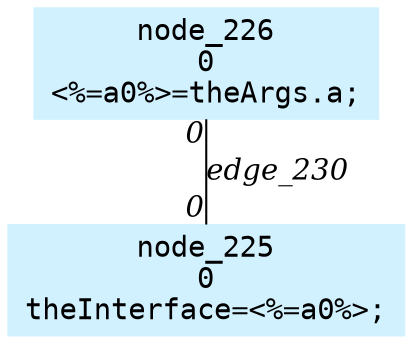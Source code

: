digraph g{node_225 [shape=box, style=filled, color="#d1f1ff", fontname="Courier", label="node_225
0
theInterface=<%=a0%>;
" ]
node_226 [shape=box, style=filled, color="#d1f1ff", fontname="Courier", label="node_226
0
<%=a0%>=theArgs.a;
" ]
node_226 -> node_225 [dir=none, arrowHead=none, fontname="Times-Italic", label="edge_230",  headlabel="0", taillabel="0" ]
}